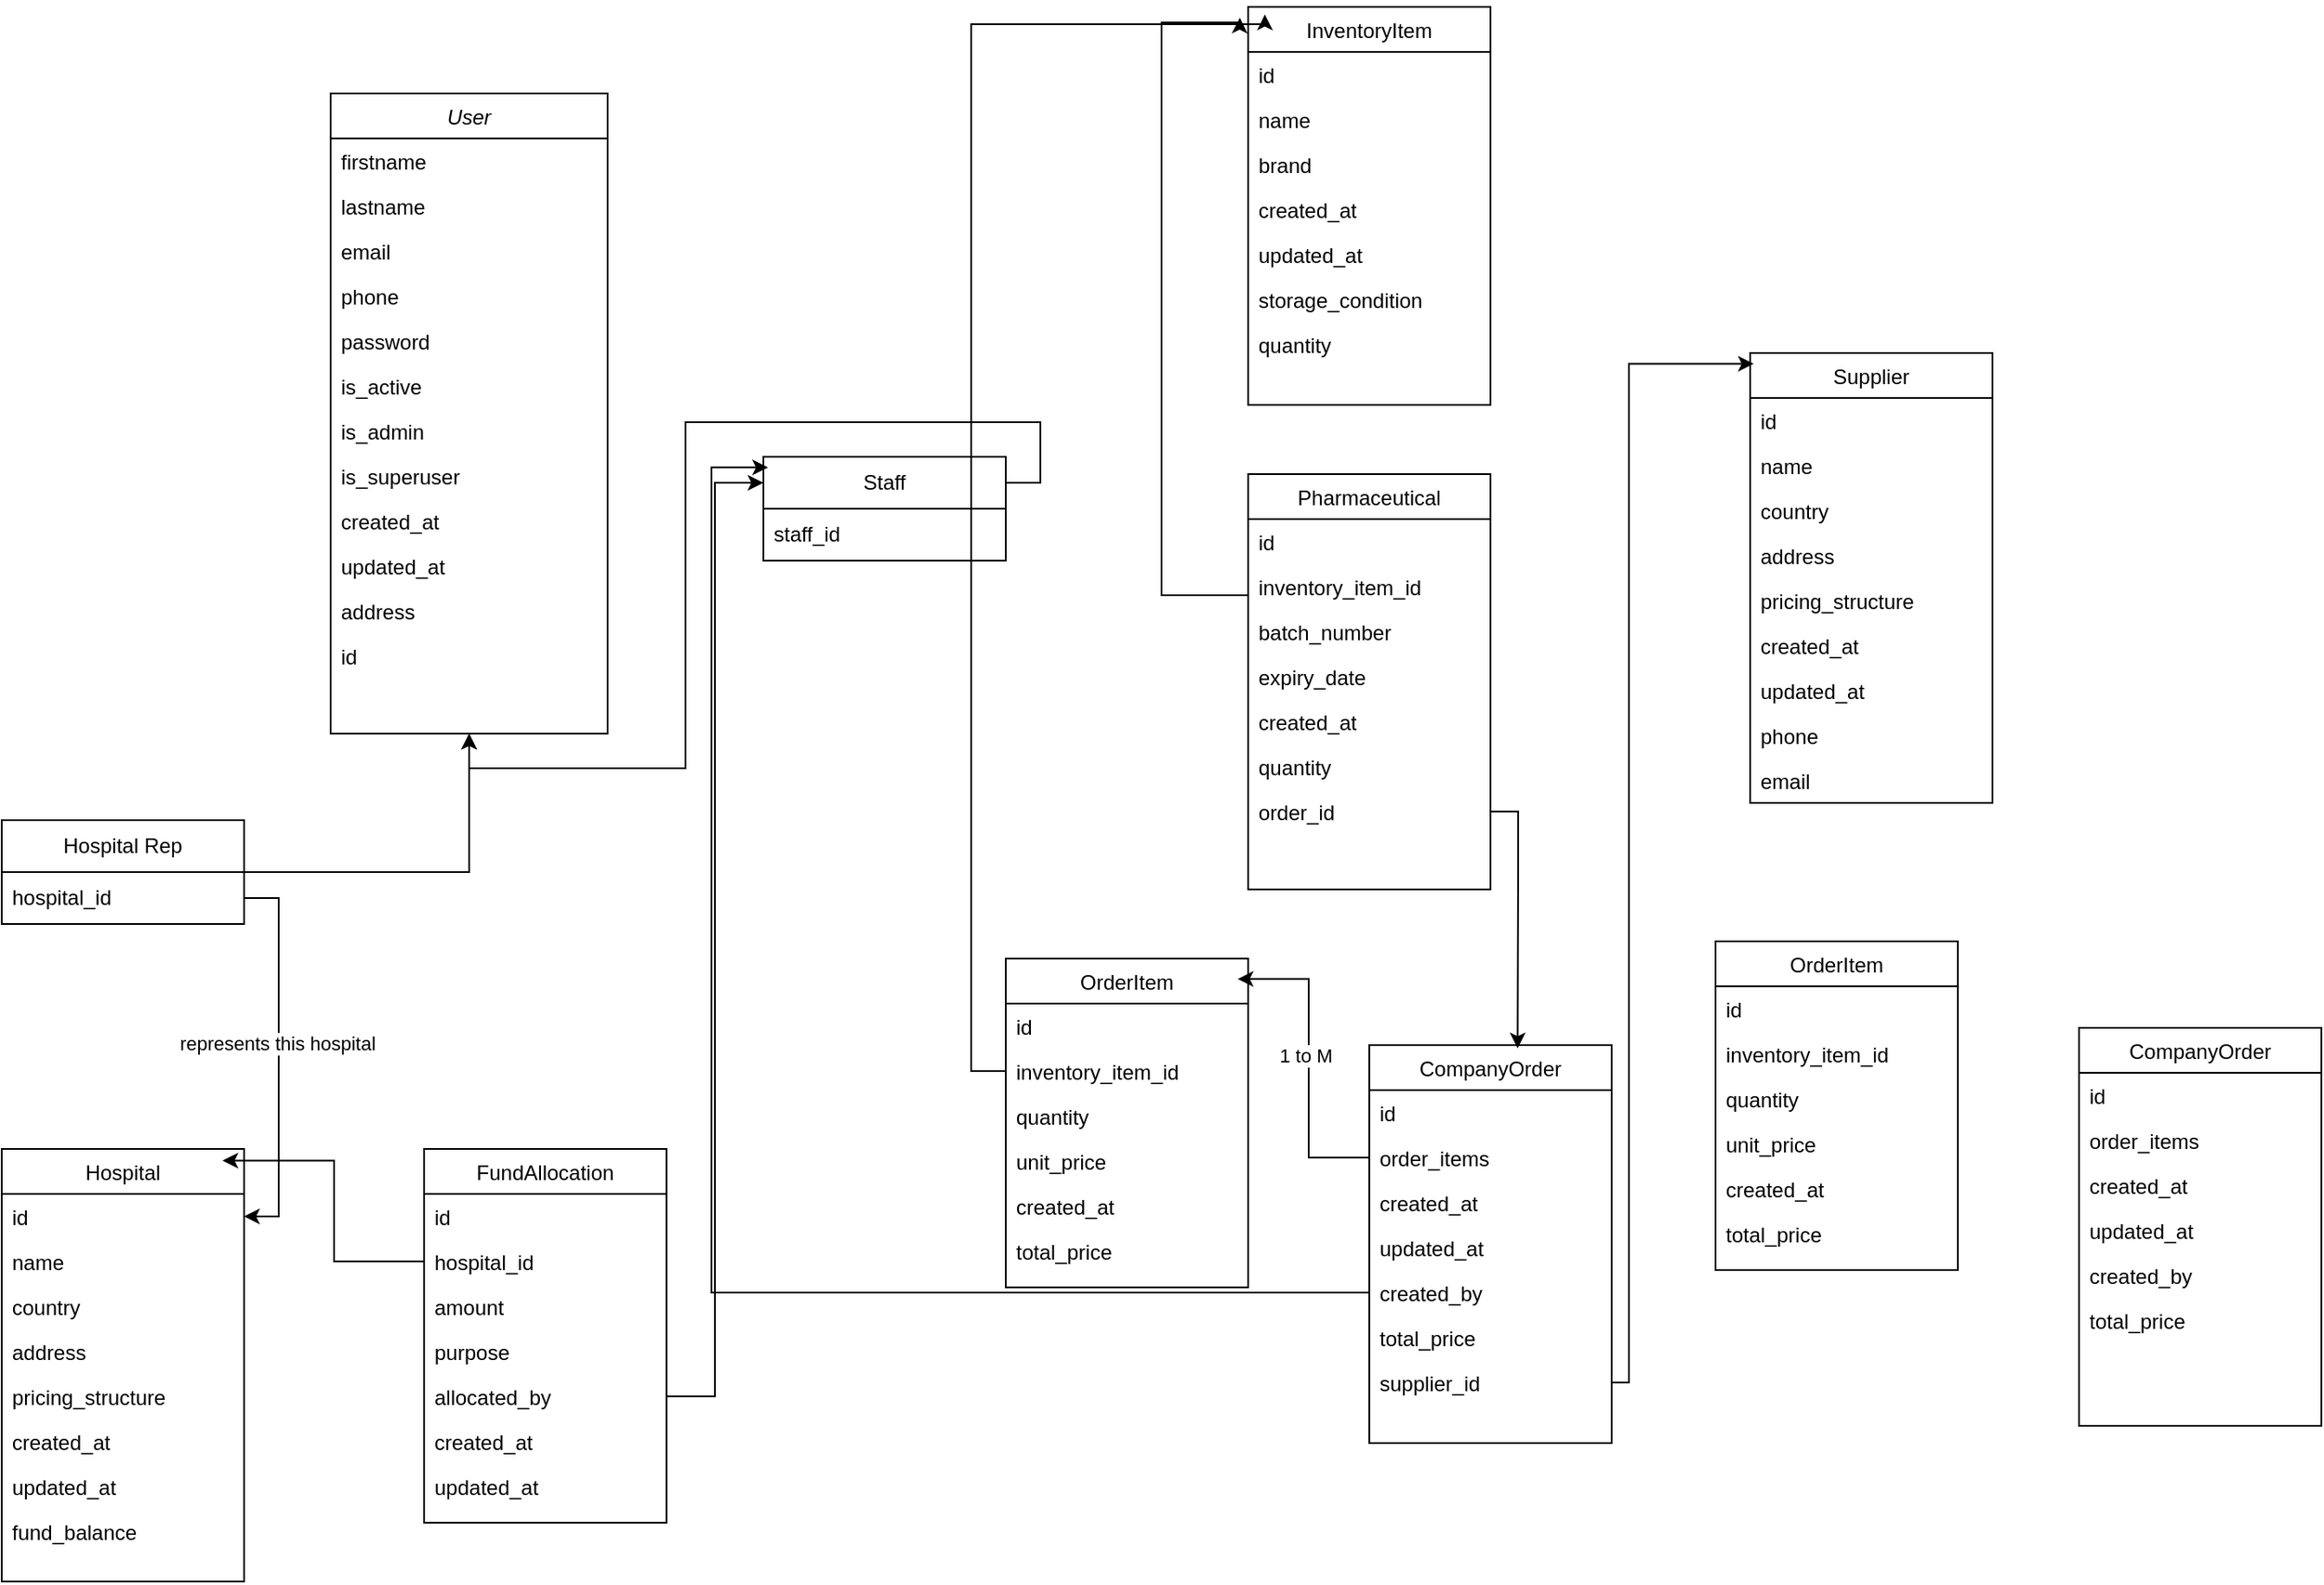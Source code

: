 <mxfile version="24.9.0">
  <diagram id="C5RBs43oDa-KdzZeNtuy" name="Page-1">
    <mxGraphModel dx="822" dy="435" grid="1" gridSize="10" guides="1" tooltips="1" connect="1" arrows="1" fold="1" page="1" pageScale="1" pageWidth="827" pageHeight="1169" math="0" shadow="0">
      <root>
        <mxCell id="WIyWlLk6GJQsqaUBKTNV-0" />
        <mxCell id="WIyWlLk6GJQsqaUBKTNV-1" parent="WIyWlLk6GJQsqaUBKTNV-0" />
        <mxCell id="zkfFHV4jXpPFQw0GAbJ--0" value="User" style="swimlane;fontStyle=2;align=center;verticalAlign=top;childLayout=stackLayout;horizontal=1;startSize=26;horizontalStack=0;resizeParent=1;resizeLast=0;collapsible=1;marginBottom=0;rounded=0;shadow=0;strokeWidth=1;" parent="WIyWlLk6GJQsqaUBKTNV-1" vertex="1">
          <mxGeometry x="220" y="120" width="160" height="370" as="geometry">
            <mxRectangle x="230" y="140" width="160" height="26" as="alternateBounds" />
          </mxGeometry>
        </mxCell>
        <mxCell id="zkfFHV4jXpPFQw0GAbJ--1" value="firstname" style="text;align=left;verticalAlign=top;spacingLeft=4;spacingRight=4;overflow=hidden;rotatable=0;points=[[0,0.5],[1,0.5]];portConstraint=eastwest;" parent="zkfFHV4jXpPFQw0GAbJ--0" vertex="1">
          <mxGeometry y="26" width="160" height="26" as="geometry" />
        </mxCell>
        <mxCell id="zkfFHV4jXpPFQw0GAbJ--2" value="lastname" style="text;align=left;verticalAlign=top;spacingLeft=4;spacingRight=4;overflow=hidden;rotatable=0;points=[[0,0.5],[1,0.5]];portConstraint=eastwest;rounded=0;shadow=0;html=0;" parent="zkfFHV4jXpPFQw0GAbJ--0" vertex="1">
          <mxGeometry y="52" width="160" height="26" as="geometry" />
        </mxCell>
        <mxCell id="zkfFHV4jXpPFQw0GAbJ--3" value="email" style="text;align=left;verticalAlign=top;spacingLeft=4;spacingRight=4;overflow=hidden;rotatable=0;points=[[0,0.5],[1,0.5]];portConstraint=eastwest;rounded=0;shadow=0;html=0;" parent="zkfFHV4jXpPFQw0GAbJ--0" vertex="1">
          <mxGeometry y="78" width="160" height="26" as="geometry" />
        </mxCell>
        <mxCell id="GmYLh1S7JFa_gdIzrRQN-11" value="phone" style="text;align=left;verticalAlign=top;spacingLeft=4;spacingRight=4;overflow=hidden;rotatable=0;points=[[0,0.5],[1,0.5]];portConstraint=eastwest;rounded=0;shadow=0;html=0;" vertex="1" parent="zkfFHV4jXpPFQw0GAbJ--0">
          <mxGeometry y="104" width="160" height="26" as="geometry" />
        </mxCell>
        <mxCell id="GmYLh1S7JFa_gdIzrRQN-12" value="password" style="text;align=left;verticalAlign=top;spacingLeft=4;spacingRight=4;overflow=hidden;rotatable=0;points=[[0,0.5],[1,0.5]];portConstraint=eastwest;rounded=0;shadow=0;html=0;" vertex="1" parent="zkfFHV4jXpPFQw0GAbJ--0">
          <mxGeometry y="130" width="160" height="26" as="geometry" />
        </mxCell>
        <mxCell id="GmYLh1S7JFa_gdIzrRQN-13" value="is_active" style="text;align=left;verticalAlign=top;spacingLeft=4;spacingRight=4;overflow=hidden;rotatable=0;points=[[0,0.5],[1,0.5]];portConstraint=eastwest;rounded=0;shadow=0;html=0;" vertex="1" parent="zkfFHV4jXpPFQw0GAbJ--0">
          <mxGeometry y="156" width="160" height="26" as="geometry" />
        </mxCell>
        <mxCell id="GmYLh1S7JFa_gdIzrRQN-14" value="is_admin" style="text;align=left;verticalAlign=top;spacingLeft=4;spacingRight=4;overflow=hidden;rotatable=0;points=[[0,0.5],[1,0.5]];portConstraint=eastwest;rounded=0;shadow=0;html=0;" vertex="1" parent="zkfFHV4jXpPFQw0GAbJ--0">
          <mxGeometry y="182" width="160" height="26" as="geometry" />
        </mxCell>
        <mxCell id="GmYLh1S7JFa_gdIzrRQN-15" value="is_superuser" style="text;align=left;verticalAlign=top;spacingLeft=4;spacingRight=4;overflow=hidden;rotatable=0;points=[[0,0.5],[1,0.5]];portConstraint=eastwest;rounded=0;shadow=0;html=0;" vertex="1" parent="zkfFHV4jXpPFQw0GAbJ--0">
          <mxGeometry y="208" width="160" height="26" as="geometry" />
        </mxCell>
        <mxCell id="GmYLh1S7JFa_gdIzrRQN-16" value="created_at" style="text;align=left;verticalAlign=top;spacingLeft=4;spacingRight=4;overflow=hidden;rotatable=0;points=[[0,0.5],[1,0.5]];portConstraint=eastwest;rounded=0;shadow=0;html=0;" vertex="1" parent="zkfFHV4jXpPFQw0GAbJ--0">
          <mxGeometry y="234" width="160" height="26" as="geometry" />
        </mxCell>
        <mxCell id="GmYLh1S7JFa_gdIzrRQN-17" value="updated_at" style="text;align=left;verticalAlign=top;spacingLeft=4;spacingRight=4;overflow=hidden;rotatable=0;points=[[0,0.5],[1,0.5]];portConstraint=eastwest;rounded=0;shadow=0;html=0;" vertex="1" parent="zkfFHV4jXpPFQw0GAbJ--0">
          <mxGeometry y="260" width="160" height="26" as="geometry" />
        </mxCell>
        <mxCell id="GmYLh1S7JFa_gdIzrRQN-23" value="address" style="text;align=left;verticalAlign=top;spacingLeft=4;spacingRight=4;overflow=hidden;rotatable=0;points=[[0,0.5],[1,0.5]];portConstraint=eastwest;rounded=0;shadow=0;html=0;" vertex="1" parent="zkfFHV4jXpPFQw0GAbJ--0">
          <mxGeometry y="286" width="160" height="26" as="geometry" />
        </mxCell>
        <mxCell id="GmYLh1S7JFa_gdIzrRQN-28" value="id" style="text;align=left;verticalAlign=top;spacingLeft=4;spacingRight=4;overflow=hidden;rotatable=0;points=[[0,0.5],[1,0.5]];portConstraint=eastwest;rounded=0;shadow=0;html=0;" vertex="1" parent="zkfFHV4jXpPFQw0GAbJ--0">
          <mxGeometry y="312" width="160" height="26" as="geometry" />
        </mxCell>
        <mxCell id="zkfFHV4jXpPFQw0GAbJ--17" value="Hospital" style="swimlane;fontStyle=0;align=center;verticalAlign=top;childLayout=stackLayout;horizontal=1;startSize=26;horizontalStack=0;resizeParent=1;resizeLast=0;collapsible=1;marginBottom=0;rounded=0;shadow=0;strokeWidth=1;" parent="WIyWlLk6GJQsqaUBKTNV-1" vertex="1">
          <mxGeometry x="30" y="730" width="140" height="250" as="geometry">
            <mxRectangle x="550" y="140" width="160" height="26" as="alternateBounds" />
          </mxGeometry>
        </mxCell>
        <mxCell id="zkfFHV4jXpPFQw0GAbJ--18" value="id" style="text;align=left;verticalAlign=top;spacingLeft=4;spacingRight=4;overflow=hidden;rotatable=0;points=[[0,0.5],[1,0.5]];portConstraint=eastwest;" parent="zkfFHV4jXpPFQw0GAbJ--17" vertex="1">
          <mxGeometry y="26" width="140" height="26" as="geometry" />
        </mxCell>
        <mxCell id="zkfFHV4jXpPFQw0GAbJ--19" value="name" style="text;align=left;verticalAlign=top;spacingLeft=4;spacingRight=4;overflow=hidden;rotatable=0;points=[[0,0.5],[1,0.5]];portConstraint=eastwest;rounded=0;shadow=0;html=0;" parent="zkfFHV4jXpPFQw0GAbJ--17" vertex="1">
          <mxGeometry y="52" width="140" height="26" as="geometry" />
        </mxCell>
        <mxCell id="zkfFHV4jXpPFQw0GAbJ--20" value="country" style="text;align=left;verticalAlign=top;spacingLeft=4;spacingRight=4;overflow=hidden;rotatable=0;points=[[0,0.5],[1,0.5]];portConstraint=eastwest;rounded=0;shadow=0;html=0;" parent="zkfFHV4jXpPFQw0GAbJ--17" vertex="1">
          <mxGeometry y="78" width="140" height="26" as="geometry" />
        </mxCell>
        <mxCell id="zkfFHV4jXpPFQw0GAbJ--21" value="address" style="text;align=left;verticalAlign=top;spacingLeft=4;spacingRight=4;overflow=hidden;rotatable=0;points=[[0,0.5],[1,0.5]];portConstraint=eastwest;rounded=0;shadow=0;html=0;" parent="zkfFHV4jXpPFQw0GAbJ--17" vertex="1">
          <mxGeometry y="104" width="140" height="26" as="geometry" />
        </mxCell>
        <mxCell id="zkfFHV4jXpPFQw0GAbJ--22" value="pricing_structure" style="text;align=left;verticalAlign=top;spacingLeft=4;spacingRight=4;overflow=hidden;rotatable=0;points=[[0,0.5],[1,0.5]];portConstraint=eastwest;rounded=0;shadow=0;html=0;" parent="zkfFHV4jXpPFQw0GAbJ--17" vertex="1">
          <mxGeometry y="130" width="140" height="26" as="geometry" />
        </mxCell>
        <mxCell id="GmYLh1S7JFa_gdIzrRQN-30" value="created_at" style="text;align=left;verticalAlign=top;spacingLeft=4;spacingRight=4;overflow=hidden;rotatable=0;points=[[0,0.5],[1,0.5]];portConstraint=eastwest;rounded=0;shadow=0;html=0;" vertex="1" parent="zkfFHV4jXpPFQw0GAbJ--17">
          <mxGeometry y="156" width="140" height="26" as="geometry" />
        </mxCell>
        <mxCell id="GmYLh1S7JFa_gdIzrRQN-31" value="updated_at" style="text;align=left;verticalAlign=top;spacingLeft=4;spacingRight=4;overflow=hidden;rotatable=0;points=[[0,0.5],[1,0.5]];portConstraint=eastwest;rounded=0;shadow=0;html=0;" vertex="1" parent="zkfFHV4jXpPFQw0GAbJ--17">
          <mxGeometry y="182" width="140" height="26" as="geometry" />
        </mxCell>
        <mxCell id="GmYLh1S7JFa_gdIzrRQN-71" value="fund_balance" style="text;align=left;verticalAlign=top;spacingLeft=4;spacingRight=4;overflow=hidden;rotatable=0;points=[[0,0.5],[1,0.5]];portConstraint=eastwest;rounded=0;shadow=0;html=0;" vertex="1" parent="zkfFHV4jXpPFQw0GAbJ--17">
          <mxGeometry y="208" width="140" height="26" as="geometry" />
        </mxCell>
        <mxCell id="GmYLh1S7JFa_gdIzrRQN-25" style="edgeStyle=orthogonalEdgeStyle;rounded=0;orthogonalLoop=1;jettySize=auto;html=1;entryX=0.5;entryY=1;entryDx=0;entryDy=0;" edge="1" parent="WIyWlLk6GJQsqaUBKTNV-1" source="GmYLh1S7JFa_gdIzrRQN-19" target="zkfFHV4jXpPFQw0GAbJ--0">
          <mxGeometry relative="1" as="geometry" />
        </mxCell>
        <mxCell id="GmYLh1S7JFa_gdIzrRQN-19" value="Hospital Rep" style="swimlane;fontStyle=0;childLayout=stackLayout;horizontal=1;startSize=30;horizontalStack=0;resizeParent=1;resizeParentMax=0;resizeLast=0;collapsible=1;marginBottom=0;whiteSpace=wrap;html=1;" vertex="1" parent="WIyWlLk6GJQsqaUBKTNV-1">
          <mxGeometry x="30" y="540" width="140" height="60" as="geometry" />
        </mxCell>
        <mxCell id="GmYLh1S7JFa_gdIzrRQN-20" value="hospital_id" style="text;strokeColor=none;fillColor=none;align=left;verticalAlign=middle;spacingLeft=4;spacingRight=4;overflow=hidden;points=[[0,0.5],[1,0.5]];portConstraint=eastwest;rotatable=0;whiteSpace=wrap;html=1;" vertex="1" parent="GmYLh1S7JFa_gdIzrRQN-19">
          <mxGeometry y="30" width="140" height="30" as="geometry" />
        </mxCell>
        <mxCell id="GmYLh1S7JFa_gdIzrRQN-26" value="Staff" style="swimlane;fontStyle=0;childLayout=stackLayout;horizontal=1;startSize=30;horizontalStack=0;resizeParent=1;resizeParentMax=0;resizeLast=0;collapsible=1;marginBottom=0;whiteSpace=wrap;html=1;direction=east;" vertex="1" parent="WIyWlLk6GJQsqaUBKTNV-1">
          <mxGeometry x="470" y="330" width="140" height="60" as="geometry" />
        </mxCell>
        <mxCell id="GmYLh1S7JFa_gdIzrRQN-27" value="staff_id" style="text;strokeColor=none;fillColor=none;align=left;verticalAlign=middle;spacingLeft=4;spacingRight=4;overflow=hidden;points=[[0,0.5],[1,0.5]];portConstraint=eastwest;rotatable=0;whiteSpace=wrap;html=1;" vertex="1" parent="GmYLh1S7JFa_gdIzrRQN-26">
          <mxGeometry y="30" width="140" height="30" as="geometry" />
        </mxCell>
        <mxCell id="GmYLh1S7JFa_gdIzrRQN-29" style="edgeStyle=orthogonalEdgeStyle;rounded=0;orthogonalLoop=1;jettySize=auto;html=1;entryX=0.5;entryY=1;entryDx=0;entryDy=0;exitX=1;exitY=0.25;exitDx=0;exitDy=0;" edge="1" parent="WIyWlLk6GJQsqaUBKTNV-1" source="GmYLh1S7JFa_gdIzrRQN-26" target="zkfFHV4jXpPFQw0GAbJ--0">
          <mxGeometry relative="1" as="geometry" />
        </mxCell>
        <mxCell id="GmYLh1S7JFa_gdIzrRQN-32" style="edgeStyle=orthogonalEdgeStyle;rounded=0;orthogonalLoop=1;jettySize=auto;html=1;exitX=1;exitY=0.5;exitDx=0;exitDy=0;" edge="1" parent="WIyWlLk6GJQsqaUBKTNV-1" source="GmYLh1S7JFa_gdIzrRQN-20" target="zkfFHV4jXpPFQw0GAbJ--18">
          <mxGeometry relative="1" as="geometry" />
        </mxCell>
        <mxCell id="GmYLh1S7JFa_gdIzrRQN-33" value="represents this hospital" style="edgeLabel;html=1;align=center;verticalAlign=middle;resizable=0;points=[];" vertex="1" connectable="0" parent="GmYLh1S7JFa_gdIzrRQN-32">
          <mxGeometry x="-0.073" y="-1" relative="1" as="geometry">
            <mxPoint as="offset" />
          </mxGeometry>
        </mxCell>
        <mxCell id="GmYLh1S7JFa_gdIzrRQN-34" value="Supplier" style="swimlane;fontStyle=0;align=center;verticalAlign=top;childLayout=stackLayout;horizontal=1;startSize=26;horizontalStack=0;resizeParent=1;resizeLast=0;collapsible=1;marginBottom=0;rounded=0;shadow=0;strokeWidth=1;" vertex="1" parent="WIyWlLk6GJQsqaUBKTNV-1">
          <mxGeometry x="1040" y="270" width="140" height="260" as="geometry">
            <mxRectangle x="550" y="140" width="160" height="26" as="alternateBounds" />
          </mxGeometry>
        </mxCell>
        <mxCell id="GmYLh1S7JFa_gdIzrRQN-35" value="id" style="text;align=left;verticalAlign=top;spacingLeft=4;spacingRight=4;overflow=hidden;rotatable=0;points=[[0,0.5],[1,0.5]];portConstraint=eastwest;" vertex="1" parent="GmYLh1S7JFa_gdIzrRQN-34">
          <mxGeometry y="26" width="140" height="26" as="geometry" />
        </mxCell>
        <mxCell id="GmYLh1S7JFa_gdIzrRQN-36" value="name" style="text;align=left;verticalAlign=top;spacingLeft=4;spacingRight=4;overflow=hidden;rotatable=0;points=[[0,0.5],[1,0.5]];portConstraint=eastwest;rounded=0;shadow=0;html=0;" vertex="1" parent="GmYLh1S7JFa_gdIzrRQN-34">
          <mxGeometry y="52" width="140" height="26" as="geometry" />
        </mxCell>
        <mxCell id="GmYLh1S7JFa_gdIzrRQN-37" value="country" style="text;align=left;verticalAlign=top;spacingLeft=4;spacingRight=4;overflow=hidden;rotatable=0;points=[[0,0.5],[1,0.5]];portConstraint=eastwest;rounded=0;shadow=0;html=0;" vertex="1" parent="GmYLh1S7JFa_gdIzrRQN-34">
          <mxGeometry y="78" width="140" height="26" as="geometry" />
        </mxCell>
        <mxCell id="GmYLh1S7JFa_gdIzrRQN-38" value="address" style="text;align=left;verticalAlign=top;spacingLeft=4;spacingRight=4;overflow=hidden;rotatable=0;points=[[0,0.5],[1,0.5]];portConstraint=eastwest;rounded=0;shadow=0;html=0;" vertex="1" parent="GmYLh1S7JFa_gdIzrRQN-34">
          <mxGeometry y="104" width="140" height="26" as="geometry" />
        </mxCell>
        <mxCell id="GmYLh1S7JFa_gdIzrRQN-39" value="pricing_structure" style="text;align=left;verticalAlign=top;spacingLeft=4;spacingRight=4;overflow=hidden;rotatable=0;points=[[0,0.5],[1,0.5]];portConstraint=eastwest;rounded=0;shadow=0;html=0;" vertex="1" parent="GmYLh1S7JFa_gdIzrRQN-34">
          <mxGeometry y="130" width="140" height="26" as="geometry" />
        </mxCell>
        <mxCell id="GmYLh1S7JFa_gdIzrRQN-40" value="created_at" style="text;align=left;verticalAlign=top;spacingLeft=4;spacingRight=4;overflow=hidden;rotatable=0;points=[[0,0.5],[1,0.5]];portConstraint=eastwest;rounded=0;shadow=0;html=0;" vertex="1" parent="GmYLh1S7JFa_gdIzrRQN-34">
          <mxGeometry y="156" width="140" height="26" as="geometry" />
        </mxCell>
        <mxCell id="GmYLh1S7JFa_gdIzrRQN-41" value="updated_at" style="text;align=left;verticalAlign=top;spacingLeft=4;spacingRight=4;overflow=hidden;rotatable=0;points=[[0,0.5],[1,0.5]];portConstraint=eastwest;rounded=0;shadow=0;html=0;" vertex="1" parent="GmYLh1S7JFa_gdIzrRQN-34">
          <mxGeometry y="182" width="140" height="26" as="geometry" />
        </mxCell>
        <mxCell id="GmYLh1S7JFa_gdIzrRQN-42" value="phone" style="text;align=left;verticalAlign=top;spacingLeft=4;spacingRight=4;overflow=hidden;rotatable=0;points=[[0,0.5],[1,0.5]];portConstraint=eastwest;rounded=0;shadow=0;html=0;" vertex="1" parent="GmYLh1S7JFa_gdIzrRQN-34">
          <mxGeometry y="208" width="140" height="26" as="geometry" />
        </mxCell>
        <mxCell id="GmYLh1S7JFa_gdIzrRQN-43" value="email" style="text;align=left;verticalAlign=top;spacingLeft=4;spacingRight=4;overflow=hidden;rotatable=0;points=[[0,0.5],[1,0.5]];portConstraint=eastwest;rounded=0;shadow=0;html=0;" vertex="1" parent="GmYLh1S7JFa_gdIzrRQN-34">
          <mxGeometry y="234" width="140" height="26" as="geometry" />
        </mxCell>
        <mxCell id="GmYLh1S7JFa_gdIzrRQN-44" value="InventoryItem" style="swimlane;fontStyle=0;align=center;verticalAlign=top;childLayout=stackLayout;horizontal=1;startSize=26;horizontalStack=0;resizeParent=1;resizeLast=0;collapsible=1;marginBottom=0;rounded=0;shadow=0;strokeWidth=1;" vertex="1" parent="WIyWlLk6GJQsqaUBKTNV-1">
          <mxGeometry x="750" y="70" width="140" height="230" as="geometry">
            <mxRectangle x="550" y="140" width="160" height="26" as="alternateBounds" />
          </mxGeometry>
        </mxCell>
        <mxCell id="GmYLh1S7JFa_gdIzrRQN-45" value="id" style="text;align=left;verticalAlign=top;spacingLeft=4;spacingRight=4;overflow=hidden;rotatable=0;points=[[0,0.5],[1,0.5]];portConstraint=eastwest;" vertex="1" parent="GmYLh1S7JFa_gdIzrRQN-44">
          <mxGeometry y="26" width="140" height="26" as="geometry" />
        </mxCell>
        <mxCell id="GmYLh1S7JFa_gdIzrRQN-46" value="name" style="text;align=left;verticalAlign=top;spacingLeft=4;spacingRight=4;overflow=hidden;rotatable=0;points=[[0,0.5],[1,0.5]];portConstraint=eastwest;rounded=0;shadow=0;html=0;" vertex="1" parent="GmYLh1S7JFa_gdIzrRQN-44">
          <mxGeometry y="52" width="140" height="26" as="geometry" />
        </mxCell>
        <mxCell id="GmYLh1S7JFa_gdIzrRQN-47" value="brand" style="text;align=left;verticalAlign=top;spacingLeft=4;spacingRight=4;overflow=hidden;rotatable=0;points=[[0,0.5],[1,0.5]];portConstraint=eastwest;rounded=0;shadow=0;html=0;" vertex="1" parent="GmYLh1S7JFa_gdIzrRQN-44">
          <mxGeometry y="78" width="140" height="26" as="geometry" />
        </mxCell>
        <mxCell id="GmYLh1S7JFa_gdIzrRQN-50" value="created_at" style="text;align=left;verticalAlign=top;spacingLeft=4;spacingRight=4;overflow=hidden;rotatable=0;points=[[0,0.5],[1,0.5]];portConstraint=eastwest;rounded=0;shadow=0;html=0;" vertex="1" parent="GmYLh1S7JFa_gdIzrRQN-44">
          <mxGeometry y="104" width="140" height="26" as="geometry" />
        </mxCell>
        <mxCell id="GmYLh1S7JFa_gdIzrRQN-51" value="updated_at" style="text;align=left;verticalAlign=top;spacingLeft=4;spacingRight=4;overflow=hidden;rotatable=0;points=[[0,0.5],[1,0.5]];portConstraint=eastwest;rounded=0;shadow=0;html=0;" vertex="1" parent="GmYLh1S7JFa_gdIzrRQN-44">
          <mxGeometry y="130" width="140" height="26" as="geometry" />
        </mxCell>
        <mxCell id="GmYLh1S7JFa_gdIzrRQN-52" value="storage_condition" style="text;align=left;verticalAlign=top;spacingLeft=4;spacingRight=4;overflow=hidden;rotatable=0;points=[[0,0.5],[1,0.5]];portConstraint=eastwest;rounded=0;shadow=0;html=0;" vertex="1" parent="GmYLh1S7JFa_gdIzrRQN-44">
          <mxGeometry y="156" width="140" height="26" as="geometry" />
        </mxCell>
        <mxCell id="GmYLh1S7JFa_gdIzrRQN-53" value="quantity" style="text;align=left;verticalAlign=top;spacingLeft=4;spacingRight=4;overflow=hidden;rotatable=0;points=[[0,0.5],[1,0.5]];portConstraint=eastwest;rounded=0;shadow=0;html=0;" vertex="1" parent="GmYLh1S7JFa_gdIzrRQN-44">
          <mxGeometry y="182" width="140" height="26" as="geometry" />
        </mxCell>
        <mxCell id="GmYLh1S7JFa_gdIzrRQN-61" value="FundAllocation" style="swimlane;fontStyle=0;align=center;verticalAlign=top;childLayout=stackLayout;horizontal=1;startSize=26;horizontalStack=0;resizeParent=1;resizeLast=0;collapsible=1;marginBottom=0;rounded=0;shadow=0;strokeWidth=1;" vertex="1" parent="WIyWlLk6GJQsqaUBKTNV-1">
          <mxGeometry x="274" y="730" width="140" height="216" as="geometry">
            <mxRectangle x="550" y="140" width="160" height="26" as="alternateBounds" />
          </mxGeometry>
        </mxCell>
        <mxCell id="GmYLh1S7JFa_gdIzrRQN-62" value="id" style="text;align=left;verticalAlign=top;spacingLeft=4;spacingRight=4;overflow=hidden;rotatable=0;points=[[0,0.5],[1,0.5]];portConstraint=eastwest;" vertex="1" parent="GmYLh1S7JFa_gdIzrRQN-61">
          <mxGeometry y="26" width="140" height="26" as="geometry" />
        </mxCell>
        <mxCell id="GmYLh1S7JFa_gdIzrRQN-63" value="hospital_id" style="text;align=left;verticalAlign=top;spacingLeft=4;spacingRight=4;overflow=hidden;rotatable=0;points=[[0,0.5],[1,0.5]];portConstraint=eastwest;rounded=0;shadow=0;html=0;" vertex="1" parent="GmYLh1S7JFa_gdIzrRQN-61">
          <mxGeometry y="52" width="140" height="26" as="geometry" />
        </mxCell>
        <mxCell id="GmYLh1S7JFa_gdIzrRQN-64" value="amount" style="text;align=left;verticalAlign=top;spacingLeft=4;spacingRight=4;overflow=hidden;rotatable=0;points=[[0,0.5],[1,0.5]];portConstraint=eastwest;rounded=0;shadow=0;html=0;" vertex="1" parent="GmYLh1S7JFa_gdIzrRQN-61">
          <mxGeometry y="78" width="140" height="26" as="geometry" />
        </mxCell>
        <mxCell id="GmYLh1S7JFa_gdIzrRQN-65" value="purpose" style="text;align=left;verticalAlign=top;spacingLeft=4;spacingRight=4;overflow=hidden;rotatable=0;points=[[0,0.5],[1,0.5]];portConstraint=eastwest;rounded=0;shadow=0;html=0;" vertex="1" parent="GmYLh1S7JFa_gdIzrRQN-61">
          <mxGeometry y="104" width="140" height="26" as="geometry" />
        </mxCell>
        <mxCell id="GmYLh1S7JFa_gdIzrRQN-66" value="allocated_by" style="text;align=left;verticalAlign=top;spacingLeft=4;spacingRight=4;overflow=hidden;rotatable=0;points=[[0,0.5],[1,0.5]];portConstraint=eastwest;rounded=0;shadow=0;html=0;" vertex="1" parent="GmYLh1S7JFa_gdIzrRQN-61">
          <mxGeometry y="130" width="140" height="26" as="geometry" />
        </mxCell>
        <mxCell id="GmYLh1S7JFa_gdIzrRQN-67" value="created_at" style="text;align=left;verticalAlign=top;spacingLeft=4;spacingRight=4;overflow=hidden;rotatable=0;points=[[0,0.5],[1,0.5]];portConstraint=eastwest;rounded=0;shadow=0;html=0;" vertex="1" parent="GmYLh1S7JFa_gdIzrRQN-61">
          <mxGeometry y="156" width="140" height="26" as="geometry" />
        </mxCell>
        <mxCell id="GmYLh1S7JFa_gdIzrRQN-68" value="updated_at" style="text;align=left;verticalAlign=top;spacingLeft=4;spacingRight=4;overflow=hidden;rotatable=0;points=[[0,0.5],[1,0.5]];portConstraint=eastwest;rounded=0;shadow=0;html=0;" vertex="1" parent="GmYLh1S7JFa_gdIzrRQN-61">
          <mxGeometry y="182" width="140" height="26" as="geometry" />
        </mxCell>
        <mxCell id="GmYLh1S7JFa_gdIzrRQN-69" style="edgeStyle=orthogonalEdgeStyle;rounded=0;orthogonalLoop=1;jettySize=auto;html=1;entryX=0.911;entryY=0.027;entryDx=0;entryDy=0;entryPerimeter=0;" edge="1" parent="WIyWlLk6GJQsqaUBKTNV-1" source="GmYLh1S7JFa_gdIzrRQN-63" target="zkfFHV4jXpPFQw0GAbJ--17">
          <mxGeometry relative="1" as="geometry" />
        </mxCell>
        <mxCell id="GmYLh1S7JFa_gdIzrRQN-70" style="edgeStyle=orthogonalEdgeStyle;rounded=0;orthogonalLoop=1;jettySize=auto;html=1;entryX=0;entryY=0.25;entryDx=0;entryDy=0;" edge="1" parent="WIyWlLk6GJQsqaUBKTNV-1" source="GmYLh1S7JFa_gdIzrRQN-66" target="GmYLh1S7JFa_gdIzrRQN-26">
          <mxGeometry relative="1" as="geometry" />
        </mxCell>
        <mxCell id="GmYLh1S7JFa_gdIzrRQN-72" value="Pharmaceutical" style="swimlane;fontStyle=0;align=center;verticalAlign=top;childLayout=stackLayout;horizontal=1;startSize=26;horizontalStack=0;resizeParent=1;resizeLast=0;collapsible=1;marginBottom=0;rounded=0;shadow=0;strokeWidth=1;" vertex="1" parent="WIyWlLk6GJQsqaUBKTNV-1">
          <mxGeometry x="750" y="340" width="140" height="240" as="geometry">
            <mxRectangle x="550" y="140" width="160" height="26" as="alternateBounds" />
          </mxGeometry>
        </mxCell>
        <mxCell id="GmYLh1S7JFa_gdIzrRQN-73" value="id" style="text;align=left;verticalAlign=top;spacingLeft=4;spacingRight=4;overflow=hidden;rotatable=0;points=[[0,0.5],[1,0.5]];portConstraint=eastwest;" vertex="1" parent="GmYLh1S7JFa_gdIzrRQN-72">
          <mxGeometry y="26" width="140" height="26" as="geometry" />
        </mxCell>
        <mxCell id="GmYLh1S7JFa_gdIzrRQN-75" value="inventory_item_id" style="text;align=left;verticalAlign=top;spacingLeft=4;spacingRight=4;overflow=hidden;rotatable=0;points=[[0,0.5],[1,0.5]];portConstraint=eastwest;rounded=0;shadow=0;html=0;" vertex="1" parent="GmYLh1S7JFa_gdIzrRQN-72">
          <mxGeometry y="52" width="140" height="26" as="geometry" />
        </mxCell>
        <mxCell id="GmYLh1S7JFa_gdIzrRQN-76" value="batch_number" style="text;align=left;verticalAlign=top;spacingLeft=4;spacingRight=4;overflow=hidden;rotatable=0;points=[[0,0.5],[1,0.5]];portConstraint=eastwest;rounded=0;shadow=0;html=0;" vertex="1" parent="GmYLh1S7JFa_gdIzrRQN-72">
          <mxGeometry y="78" width="140" height="26" as="geometry" />
        </mxCell>
        <mxCell id="GmYLh1S7JFa_gdIzrRQN-77" value="expiry_date" style="text;align=left;verticalAlign=top;spacingLeft=4;spacingRight=4;overflow=hidden;rotatable=0;points=[[0,0.5],[1,0.5]];portConstraint=eastwest;rounded=0;shadow=0;html=0;" vertex="1" parent="GmYLh1S7JFa_gdIzrRQN-72">
          <mxGeometry y="104" width="140" height="26" as="geometry" />
        </mxCell>
        <mxCell id="GmYLh1S7JFa_gdIzrRQN-78" value="created_at" style="text;align=left;verticalAlign=top;spacingLeft=4;spacingRight=4;overflow=hidden;rotatable=0;points=[[0,0.5],[1,0.5]];portConstraint=eastwest;rounded=0;shadow=0;html=0;" vertex="1" parent="GmYLh1S7JFa_gdIzrRQN-72">
          <mxGeometry y="130" width="140" height="26" as="geometry" />
        </mxCell>
        <mxCell id="GmYLh1S7JFa_gdIzrRQN-81" value="quantity" style="text;align=left;verticalAlign=top;spacingLeft=4;spacingRight=4;overflow=hidden;rotatable=0;points=[[0,0.5],[1,0.5]];portConstraint=eastwest;rounded=0;shadow=0;html=0;" vertex="1" parent="GmYLh1S7JFa_gdIzrRQN-72">
          <mxGeometry y="156" width="140" height="26" as="geometry" />
        </mxCell>
        <mxCell id="GmYLh1S7JFa_gdIzrRQN-105" value="order_id" style="text;align=left;verticalAlign=top;spacingLeft=4;spacingRight=4;overflow=hidden;rotatable=0;points=[[0,0.5],[1,0.5]];portConstraint=eastwest;rounded=0;shadow=0;html=0;" vertex="1" parent="GmYLh1S7JFa_gdIzrRQN-72">
          <mxGeometry y="182" width="140" height="26" as="geometry" />
        </mxCell>
        <mxCell id="GmYLh1S7JFa_gdIzrRQN-86" style="edgeStyle=orthogonalEdgeStyle;rounded=0;orthogonalLoop=1;jettySize=auto;html=1;entryX=-0.034;entryY=0.027;entryDx=0;entryDy=0;entryPerimeter=0;" edge="1" parent="WIyWlLk6GJQsqaUBKTNV-1" source="GmYLh1S7JFa_gdIzrRQN-75" target="GmYLh1S7JFa_gdIzrRQN-44">
          <mxGeometry relative="1" as="geometry">
            <Array as="points">
              <mxPoint x="700" y="410" />
              <mxPoint x="700" y="79" />
              <mxPoint x="745" y="79" />
            </Array>
          </mxGeometry>
        </mxCell>
        <mxCell id="GmYLh1S7JFa_gdIzrRQN-87" value="CompanyOrder" style="swimlane;fontStyle=0;align=center;verticalAlign=top;childLayout=stackLayout;horizontal=1;startSize=26;horizontalStack=0;resizeParent=1;resizeLast=0;collapsible=1;marginBottom=0;rounded=0;shadow=0;strokeWidth=1;" vertex="1" parent="WIyWlLk6GJQsqaUBKTNV-1">
          <mxGeometry x="820" y="670" width="140" height="230" as="geometry">
            <mxRectangle x="550" y="140" width="160" height="26" as="alternateBounds" />
          </mxGeometry>
        </mxCell>
        <mxCell id="GmYLh1S7JFa_gdIzrRQN-88" value="id" style="text;align=left;verticalAlign=top;spacingLeft=4;spacingRight=4;overflow=hidden;rotatable=0;points=[[0,0.5],[1,0.5]];portConstraint=eastwest;" vertex="1" parent="GmYLh1S7JFa_gdIzrRQN-87">
          <mxGeometry y="26" width="140" height="26" as="geometry" />
        </mxCell>
        <mxCell id="GmYLh1S7JFa_gdIzrRQN-90" value="order_items" style="text;align=left;verticalAlign=top;spacingLeft=4;spacingRight=4;overflow=hidden;rotatable=0;points=[[0,0.5],[1,0.5]];portConstraint=eastwest;rounded=0;shadow=0;html=0;" vertex="1" parent="GmYLh1S7JFa_gdIzrRQN-87">
          <mxGeometry y="52" width="140" height="26" as="geometry" />
        </mxCell>
        <mxCell id="GmYLh1S7JFa_gdIzrRQN-92" value="created_at" style="text;align=left;verticalAlign=top;spacingLeft=4;spacingRight=4;overflow=hidden;rotatable=0;points=[[0,0.5],[1,0.5]];portConstraint=eastwest;rounded=0;shadow=0;html=0;" vertex="1" parent="GmYLh1S7JFa_gdIzrRQN-87">
          <mxGeometry y="78" width="140" height="26" as="geometry" />
        </mxCell>
        <mxCell id="GmYLh1S7JFa_gdIzrRQN-93" value="updated_at" style="text;align=left;verticalAlign=top;spacingLeft=4;spacingRight=4;overflow=hidden;rotatable=0;points=[[0,0.5],[1,0.5]];portConstraint=eastwest;rounded=0;shadow=0;html=0;" vertex="1" parent="GmYLh1S7JFa_gdIzrRQN-87">
          <mxGeometry y="104" width="140" height="26" as="geometry" />
        </mxCell>
        <mxCell id="GmYLh1S7JFa_gdIzrRQN-95" value="created_by" style="text;align=left;verticalAlign=top;spacingLeft=4;spacingRight=4;overflow=hidden;rotatable=0;points=[[0,0.5],[1,0.5]];portConstraint=eastwest;rounded=0;shadow=0;html=0;" vertex="1" parent="GmYLh1S7JFa_gdIzrRQN-87">
          <mxGeometry y="130" width="140" height="26" as="geometry" />
        </mxCell>
        <mxCell id="GmYLh1S7JFa_gdIzrRQN-113" value="total_price" style="text;align=left;verticalAlign=top;spacingLeft=4;spacingRight=4;overflow=hidden;rotatable=0;points=[[0,0.5],[1,0.5]];portConstraint=eastwest;rounded=0;shadow=0;html=0;" vertex="1" parent="GmYLh1S7JFa_gdIzrRQN-87">
          <mxGeometry y="156" width="140" height="26" as="geometry" />
        </mxCell>
        <mxCell id="GmYLh1S7JFa_gdIzrRQN-144" value="supplier_id" style="text;align=left;verticalAlign=top;spacingLeft=4;spacingRight=4;overflow=hidden;rotatable=0;points=[[0,0.5],[1,0.5]];portConstraint=eastwest;rounded=0;shadow=0;html=0;" vertex="1" parent="GmYLh1S7JFa_gdIzrRQN-87">
          <mxGeometry y="182" width="140" height="26" as="geometry" />
        </mxCell>
        <mxCell id="GmYLh1S7JFa_gdIzrRQN-106" value="OrderItem" style="swimlane;fontStyle=0;align=center;verticalAlign=top;childLayout=stackLayout;horizontal=1;startSize=26;horizontalStack=0;resizeParent=1;resizeLast=0;collapsible=1;marginBottom=0;rounded=0;shadow=0;strokeWidth=1;" vertex="1" parent="WIyWlLk6GJQsqaUBKTNV-1">
          <mxGeometry x="610" y="620" width="140" height="190" as="geometry">
            <mxRectangle x="550" y="140" width="160" height="26" as="alternateBounds" />
          </mxGeometry>
        </mxCell>
        <mxCell id="GmYLh1S7JFa_gdIzrRQN-107" value="id" style="text;align=left;verticalAlign=top;spacingLeft=4;spacingRight=4;overflow=hidden;rotatable=0;points=[[0,0.5],[1,0.5]];portConstraint=eastwest;" vertex="1" parent="GmYLh1S7JFa_gdIzrRQN-106">
          <mxGeometry y="26" width="140" height="26" as="geometry" />
        </mxCell>
        <mxCell id="GmYLh1S7JFa_gdIzrRQN-108" value="inventory_item_id" style="text;align=left;verticalAlign=top;spacingLeft=4;spacingRight=4;overflow=hidden;rotatable=0;points=[[0,0.5],[1,0.5]];portConstraint=eastwest;rounded=0;shadow=0;html=0;" vertex="1" parent="GmYLh1S7JFa_gdIzrRQN-106">
          <mxGeometry y="52" width="140" height="26" as="geometry" />
        </mxCell>
        <mxCell id="GmYLh1S7JFa_gdIzrRQN-109" value="quantity" style="text;align=left;verticalAlign=top;spacingLeft=4;spacingRight=4;overflow=hidden;rotatable=0;points=[[0,0.5],[1,0.5]];portConstraint=eastwest;rounded=0;shadow=0;html=0;" vertex="1" parent="GmYLh1S7JFa_gdIzrRQN-106">
          <mxGeometry y="78" width="140" height="26" as="geometry" />
        </mxCell>
        <mxCell id="GmYLh1S7JFa_gdIzrRQN-110" value="unit_price" style="text;align=left;verticalAlign=top;spacingLeft=4;spacingRight=4;overflow=hidden;rotatable=0;points=[[0,0.5],[1,0.5]];portConstraint=eastwest;rounded=0;shadow=0;html=0;" vertex="1" parent="GmYLh1S7JFa_gdIzrRQN-106">
          <mxGeometry y="104" width="140" height="26" as="geometry" />
        </mxCell>
        <mxCell id="GmYLh1S7JFa_gdIzrRQN-111" value="created_at" style="text;align=left;verticalAlign=top;spacingLeft=4;spacingRight=4;overflow=hidden;rotatable=0;points=[[0,0.5],[1,0.5]];portConstraint=eastwest;rounded=0;shadow=0;html=0;" vertex="1" parent="GmYLh1S7JFa_gdIzrRQN-106">
          <mxGeometry y="130" width="140" height="26" as="geometry" />
        </mxCell>
        <mxCell id="GmYLh1S7JFa_gdIzrRQN-112" value="total_price" style="text;align=left;verticalAlign=top;spacingLeft=4;spacingRight=4;overflow=hidden;rotatable=0;points=[[0,0.5],[1,0.5]];portConstraint=eastwest;rounded=0;shadow=0;html=0;" vertex="1" parent="GmYLh1S7JFa_gdIzrRQN-106">
          <mxGeometry y="156" width="140" height="26" as="geometry" />
        </mxCell>
        <mxCell id="GmYLh1S7JFa_gdIzrRQN-123" style="edgeStyle=orthogonalEdgeStyle;rounded=0;orthogonalLoop=1;jettySize=auto;html=1;entryX=0.069;entryY=0.019;entryDx=0;entryDy=0;entryPerimeter=0;" edge="1" parent="WIyWlLk6GJQsqaUBKTNV-1" source="GmYLh1S7JFa_gdIzrRQN-108" target="GmYLh1S7JFa_gdIzrRQN-44">
          <mxGeometry relative="1" as="geometry">
            <Array as="points">
              <mxPoint x="590" y="685" />
              <mxPoint x="590" y="80" />
              <mxPoint x="760" y="80" />
            </Array>
          </mxGeometry>
        </mxCell>
        <mxCell id="GmYLh1S7JFa_gdIzrRQN-126" style="edgeStyle=orthogonalEdgeStyle;rounded=0;orthogonalLoop=1;jettySize=auto;html=1;entryX=0.957;entryY=0.062;entryDx=0;entryDy=0;entryPerimeter=0;" edge="1" parent="WIyWlLk6GJQsqaUBKTNV-1" source="GmYLh1S7JFa_gdIzrRQN-90" target="GmYLh1S7JFa_gdIzrRQN-106">
          <mxGeometry relative="1" as="geometry" />
        </mxCell>
        <mxCell id="GmYLh1S7JFa_gdIzrRQN-127" value="1 to M" style="edgeLabel;html=1;align=center;verticalAlign=middle;resizable=0;points=[];" vertex="1" connectable="0" parent="GmYLh1S7JFa_gdIzrRQN-126">
          <mxGeometry x="0.048" y="2" relative="1" as="geometry">
            <mxPoint as="offset" />
          </mxGeometry>
        </mxCell>
        <mxCell id="GmYLh1S7JFa_gdIzrRQN-128" style="edgeStyle=orthogonalEdgeStyle;rounded=0;orthogonalLoop=1;jettySize=auto;html=1;entryX=0.019;entryY=0.102;entryDx=0;entryDy=0;entryPerimeter=0;" edge="1" parent="WIyWlLk6GJQsqaUBKTNV-1" source="GmYLh1S7JFa_gdIzrRQN-95" target="GmYLh1S7JFa_gdIzrRQN-26">
          <mxGeometry relative="1" as="geometry">
            <Array as="points">
              <mxPoint x="440" y="813" />
              <mxPoint x="440" y="336" />
            </Array>
          </mxGeometry>
        </mxCell>
        <mxCell id="GmYLh1S7JFa_gdIzrRQN-129" style="edgeStyle=orthogonalEdgeStyle;rounded=0;orthogonalLoop=1;jettySize=auto;html=1;entryX=0.612;entryY=0.008;entryDx=0;entryDy=0;entryPerimeter=0;" edge="1" parent="WIyWlLk6GJQsqaUBKTNV-1" source="GmYLh1S7JFa_gdIzrRQN-105" target="GmYLh1S7JFa_gdIzrRQN-87">
          <mxGeometry relative="1" as="geometry">
            <Array as="points">
              <mxPoint x="906" y="561" />
              <mxPoint x="906" y="622" />
            </Array>
          </mxGeometry>
        </mxCell>
        <mxCell id="GmYLh1S7JFa_gdIzrRQN-130" value="OrderItem" style="swimlane;fontStyle=0;align=center;verticalAlign=top;childLayout=stackLayout;horizontal=1;startSize=26;horizontalStack=0;resizeParent=1;resizeLast=0;collapsible=1;marginBottom=0;rounded=0;shadow=0;strokeWidth=1;" vertex="1" parent="WIyWlLk6GJQsqaUBKTNV-1">
          <mxGeometry x="1020" y="610" width="140" height="190" as="geometry">
            <mxRectangle x="550" y="140" width="160" height="26" as="alternateBounds" />
          </mxGeometry>
        </mxCell>
        <mxCell id="GmYLh1S7JFa_gdIzrRQN-131" value="id" style="text;align=left;verticalAlign=top;spacingLeft=4;spacingRight=4;overflow=hidden;rotatable=0;points=[[0,0.5],[1,0.5]];portConstraint=eastwest;" vertex="1" parent="GmYLh1S7JFa_gdIzrRQN-130">
          <mxGeometry y="26" width="140" height="26" as="geometry" />
        </mxCell>
        <mxCell id="GmYLh1S7JFa_gdIzrRQN-132" value="inventory_item_id" style="text;align=left;verticalAlign=top;spacingLeft=4;spacingRight=4;overflow=hidden;rotatable=0;points=[[0,0.5],[1,0.5]];portConstraint=eastwest;rounded=0;shadow=0;html=0;" vertex="1" parent="GmYLh1S7JFa_gdIzrRQN-130">
          <mxGeometry y="52" width="140" height="26" as="geometry" />
        </mxCell>
        <mxCell id="GmYLh1S7JFa_gdIzrRQN-133" value="quantity" style="text;align=left;verticalAlign=top;spacingLeft=4;spacingRight=4;overflow=hidden;rotatable=0;points=[[0,0.5],[1,0.5]];portConstraint=eastwest;rounded=0;shadow=0;html=0;" vertex="1" parent="GmYLh1S7JFa_gdIzrRQN-130">
          <mxGeometry y="78" width="140" height="26" as="geometry" />
        </mxCell>
        <mxCell id="GmYLh1S7JFa_gdIzrRQN-134" value="unit_price" style="text;align=left;verticalAlign=top;spacingLeft=4;spacingRight=4;overflow=hidden;rotatable=0;points=[[0,0.5],[1,0.5]];portConstraint=eastwest;rounded=0;shadow=0;html=0;" vertex="1" parent="GmYLh1S7JFa_gdIzrRQN-130">
          <mxGeometry y="104" width="140" height="26" as="geometry" />
        </mxCell>
        <mxCell id="GmYLh1S7JFa_gdIzrRQN-135" value="created_at" style="text;align=left;verticalAlign=top;spacingLeft=4;spacingRight=4;overflow=hidden;rotatable=0;points=[[0,0.5],[1,0.5]];portConstraint=eastwest;rounded=0;shadow=0;html=0;" vertex="1" parent="GmYLh1S7JFa_gdIzrRQN-130">
          <mxGeometry y="130" width="140" height="26" as="geometry" />
        </mxCell>
        <mxCell id="GmYLh1S7JFa_gdIzrRQN-136" value="total_price" style="text;align=left;verticalAlign=top;spacingLeft=4;spacingRight=4;overflow=hidden;rotatable=0;points=[[0,0.5],[1,0.5]];portConstraint=eastwest;rounded=0;shadow=0;html=0;" vertex="1" parent="GmYLh1S7JFa_gdIzrRQN-130">
          <mxGeometry y="156" width="140" height="26" as="geometry" />
        </mxCell>
        <mxCell id="GmYLh1S7JFa_gdIzrRQN-137" value="CompanyOrder" style="swimlane;fontStyle=0;align=center;verticalAlign=top;childLayout=stackLayout;horizontal=1;startSize=26;horizontalStack=0;resizeParent=1;resizeLast=0;collapsible=1;marginBottom=0;rounded=0;shadow=0;strokeWidth=1;" vertex="1" parent="WIyWlLk6GJQsqaUBKTNV-1">
          <mxGeometry x="1230" y="660" width="140" height="230" as="geometry">
            <mxRectangle x="550" y="140" width="160" height="26" as="alternateBounds" />
          </mxGeometry>
        </mxCell>
        <mxCell id="GmYLh1S7JFa_gdIzrRQN-138" value="id" style="text;align=left;verticalAlign=top;spacingLeft=4;spacingRight=4;overflow=hidden;rotatable=0;points=[[0,0.5],[1,0.5]];portConstraint=eastwest;" vertex="1" parent="GmYLh1S7JFa_gdIzrRQN-137">
          <mxGeometry y="26" width="140" height="26" as="geometry" />
        </mxCell>
        <mxCell id="GmYLh1S7JFa_gdIzrRQN-139" value="order_items" style="text;align=left;verticalAlign=top;spacingLeft=4;spacingRight=4;overflow=hidden;rotatable=0;points=[[0,0.5],[1,0.5]];portConstraint=eastwest;rounded=0;shadow=0;html=0;" vertex="1" parent="GmYLh1S7JFa_gdIzrRQN-137">
          <mxGeometry y="52" width="140" height="26" as="geometry" />
        </mxCell>
        <mxCell id="GmYLh1S7JFa_gdIzrRQN-140" value="created_at" style="text;align=left;verticalAlign=top;spacingLeft=4;spacingRight=4;overflow=hidden;rotatable=0;points=[[0,0.5],[1,0.5]];portConstraint=eastwest;rounded=0;shadow=0;html=0;" vertex="1" parent="GmYLh1S7JFa_gdIzrRQN-137">
          <mxGeometry y="78" width="140" height="26" as="geometry" />
        </mxCell>
        <mxCell id="GmYLh1S7JFa_gdIzrRQN-141" value="updated_at" style="text;align=left;verticalAlign=top;spacingLeft=4;spacingRight=4;overflow=hidden;rotatable=0;points=[[0,0.5],[1,0.5]];portConstraint=eastwest;rounded=0;shadow=0;html=0;" vertex="1" parent="GmYLh1S7JFa_gdIzrRQN-137">
          <mxGeometry y="104" width="140" height="26" as="geometry" />
        </mxCell>
        <mxCell id="GmYLh1S7JFa_gdIzrRQN-142" value="created_by" style="text;align=left;verticalAlign=top;spacingLeft=4;spacingRight=4;overflow=hidden;rotatable=0;points=[[0,0.5],[1,0.5]];portConstraint=eastwest;rounded=0;shadow=0;html=0;" vertex="1" parent="GmYLh1S7JFa_gdIzrRQN-137">
          <mxGeometry y="130" width="140" height="26" as="geometry" />
        </mxCell>
        <mxCell id="GmYLh1S7JFa_gdIzrRQN-143" value="total_price" style="text;align=left;verticalAlign=top;spacingLeft=4;spacingRight=4;overflow=hidden;rotatable=0;points=[[0,0.5],[1,0.5]];portConstraint=eastwest;rounded=0;shadow=0;html=0;" vertex="1" parent="GmYLh1S7JFa_gdIzrRQN-137">
          <mxGeometry y="156" width="140" height="26" as="geometry" />
        </mxCell>
        <mxCell id="GmYLh1S7JFa_gdIzrRQN-145" style="edgeStyle=orthogonalEdgeStyle;rounded=0;orthogonalLoop=1;jettySize=auto;html=1;entryX=0.015;entryY=0.024;entryDx=0;entryDy=0;entryPerimeter=0;" edge="1" parent="WIyWlLk6GJQsqaUBKTNV-1" source="GmYLh1S7JFa_gdIzrRQN-144" target="GmYLh1S7JFa_gdIzrRQN-34">
          <mxGeometry relative="1" as="geometry">
            <Array as="points">
              <mxPoint x="970" y="865" />
              <mxPoint x="970" y="276" />
            </Array>
          </mxGeometry>
        </mxCell>
      </root>
    </mxGraphModel>
  </diagram>
</mxfile>
